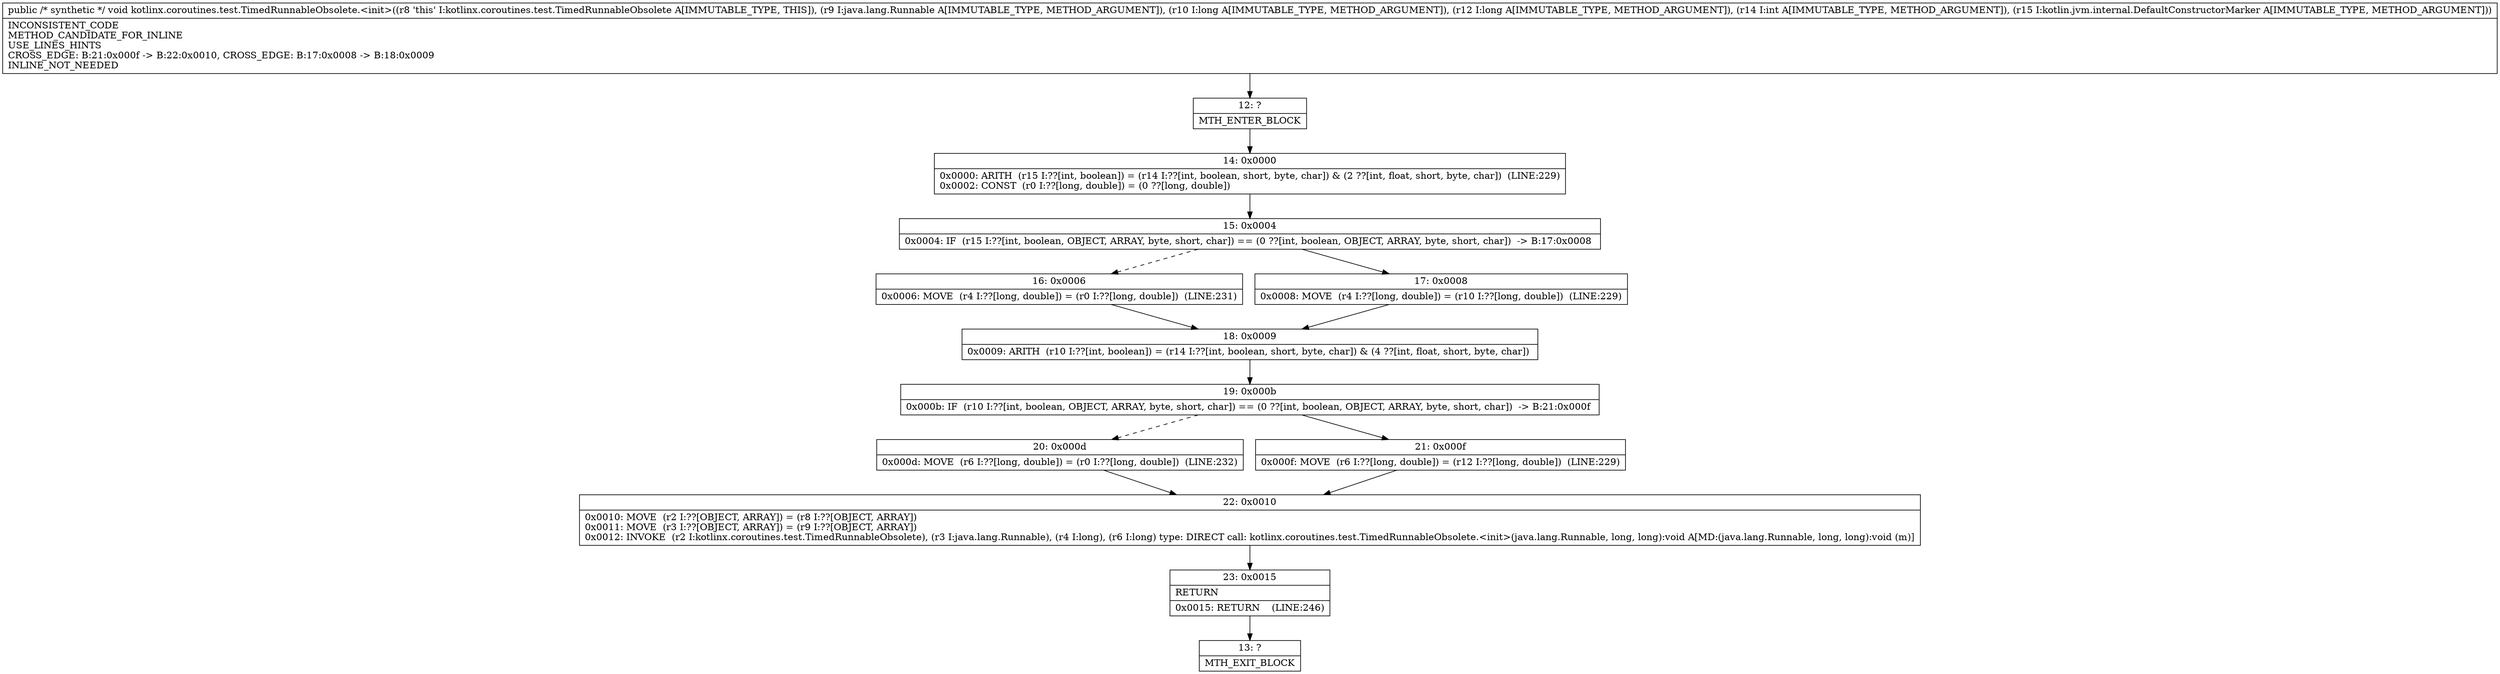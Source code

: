 digraph "CFG forkotlinx.coroutines.test.TimedRunnableObsolete.\<init\>(Ljava\/lang\/Runnable;JJILkotlin\/jvm\/internal\/DefaultConstructorMarker;)V" {
Node_12 [shape=record,label="{12\:\ ?|MTH_ENTER_BLOCK\l}"];
Node_14 [shape=record,label="{14\:\ 0x0000|0x0000: ARITH  (r15 I:??[int, boolean]) = (r14 I:??[int, boolean, short, byte, char]) & (2 ??[int, float, short, byte, char])  (LINE:229)\l0x0002: CONST  (r0 I:??[long, double]) = (0 ??[long, double]) \l}"];
Node_15 [shape=record,label="{15\:\ 0x0004|0x0004: IF  (r15 I:??[int, boolean, OBJECT, ARRAY, byte, short, char]) == (0 ??[int, boolean, OBJECT, ARRAY, byte, short, char])  \-\> B:17:0x0008 \l}"];
Node_16 [shape=record,label="{16\:\ 0x0006|0x0006: MOVE  (r4 I:??[long, double]) = (r0 I:??[long, double])  (LINE:231)\l}"];
Node_18 [shape=record,label="{18\:\ 0x0009|0x0009: ARITH  (r10 I:??[int, boolean]) = (r14 I:??[int, boolean, short, byte, char]) & (4 ??[int, float, short, byte, char]) \l}"];
Node_19 [shape=record,label="{19\:\ 0x000b|0x000b: IF  (r10 I:??[int, boolean, OBJECT, ARRAY, byte, short, char]) == (0 ??[int, boolean, OBJECT, ARRAY, byte, short, char])  \-\> B:21:0x000f \l}"];
Node_20 [shape=record,label="{20\:\ 0x000d|0x000d: MOVE  (r6 I:??[long, double]) = (r0 I:??[long, double])  (LINE:232)\l}"];
Node_22 [shape=record,label="{22\:\ 0x0010|0x0010: MOVE  (r2 I:??[OBJECT, ARRAY]) = (r8 I:??[OBJECT, ARRAY]) \l0x0011: MOVE  (r3 I:??[OBJECT, ARRAY]) = (r9 I:??[OBJECT, ARRAY]) \l0x0012: INVOKE  (r2 I:kotlinx.coroutines.test.TimedRunnableObsolete), (r3 I:java.lang.Runnable), (r4 I:long), (r6 I:long) type: DIRECT call: kotlinx.coroutines.test.TimedRunnableObsolete.\<init\>(java.lang.Runnable, long, long):void A[MD:(java.lang.Runnable, long, long):void (m)]\l}"];
Node_23 [shape=record,label="{23\:\ 0x0015|RETURN\l|0x0015: RETURN    (LINE:246)\l}"];
Node_13 [shape=record,label="{13\:\ ?|MTH_EXIT_BLOCK\l}"];
Node_21 [shape=record,label="{21\:\ 0x000f|0x000f: MOVE  (r6 I:??[long, double]) = (r12 I:??[long, double])  (LINE:229)\l}"];
Node_17 [shape=record,label="{17\:\ 0x0008|0x0008: MOVE  (r4 I:??[long, double]) = (r10 I:??[long, double])  (LINE:229)\l}"];
MethodNode[shape=record,label="{public \/* synthetic *\/ void kotlinx.coroutines.test.TimedRunnableObsolete.\<init\>((r8 'this' I:kotlinx.coroutines.test.TimedRunnableObsolete A[IMMUTABLE_TYPE, THIS]), (r9 I:java.lang.Runnable A[IMMUTABLE_TYPE, METHOD_ARGUMENT]), (r10 I:long A[IMMUTABLE_TYPE, METHOD_ARGUMENT]), (r12 I:long A[IMMUTABLE_TYPE, METHOD_ARGUMENT]), (r14 I:int A[IMMUTABLE_TYPE, METHOD_ARGUMENT]), (r15 I:kotlin.jvm.internal.DefaultConstructorMarker A[IMMUTABLE_TYPE, METHOD_ARGUMENT]))  | INCONSISTENT_CODE\lMETHOD_CANDIDATE_FOR_INLINE\lUSE_LINES_HINTS\lCROSS_EDGE: B:21:0x000f \-\> B:22:0x0010, CROSS_EDGE: B:17:0x0008 \-\> B:18:0x0009\lINLINE_NOT_NEEDED\l}"];
MethodNode -> Node_12;Node_12 -> Node_14;
Node_14 -> Node_15;
Node_15 -> Node_16[style=dashed];
Node_15 -> Node_17;
Node_16 -> Node_18;
Node_18 -> Node_19;
Node_19 -> Node_20[style=dashed];
Node_19 -> Node_21;
Node_20 -> Node_22;
Node_22 -> Node_23;
Node_23 -> Node_13;
Node_21 -> Node_22;
Node_17 -> Node_18;
}

